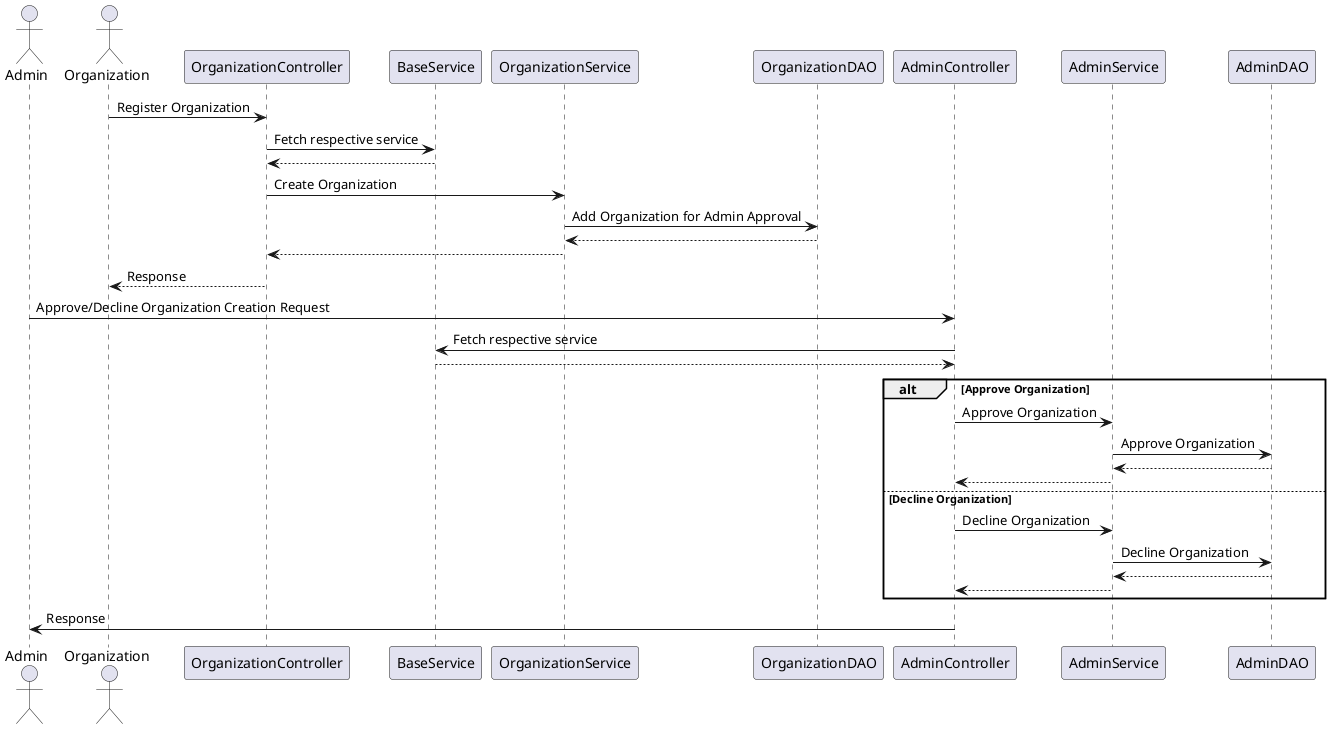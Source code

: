@startuml
actor Admin
actor Organization

Organization -> OrganizationController : Register Organization
OrganizationController -> BaseService : Fetch respective service
OrganizationController <-- BaseService
OrganizationController -> OrganizationService : Create Organization
OrganizationService -> OrganizationDAO : Add Organization for Admin Approval
OrganizationService <-- OrganizationDAO
OrganizationController <-- OrganizationService
Organization <-- OrganizationController : Response

Admin -> AdminController : Approve/Decline Organization Creation Request
AdminController -> BaseService : Fetch respective service
AdminController <-- BaseService
alt Approve Organization
    AdminController -> AdminService : Approve Organization
    AdminService -> AdminDAO : Approve Organization
    AdminService <-- AdminDAO
    AdminController <-- AdminService
else Decline Organization
    AdminController -> AdminService : Decline Organization
    AdminService -> AdminDAO : Decline Organization
    AdminService <-- AdminDAO
    AdminController <-- AdminService
end
Admin <- AdminController : Response



@enduml